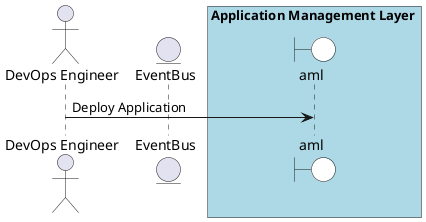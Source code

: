 @startuml

actor "DevOps Engineer"


entity EventBus

box Application Management Layer #lightblue
    boundary aml #white
end box



"DevOps Engineer" -> aml: Deploy Application



@enduml
